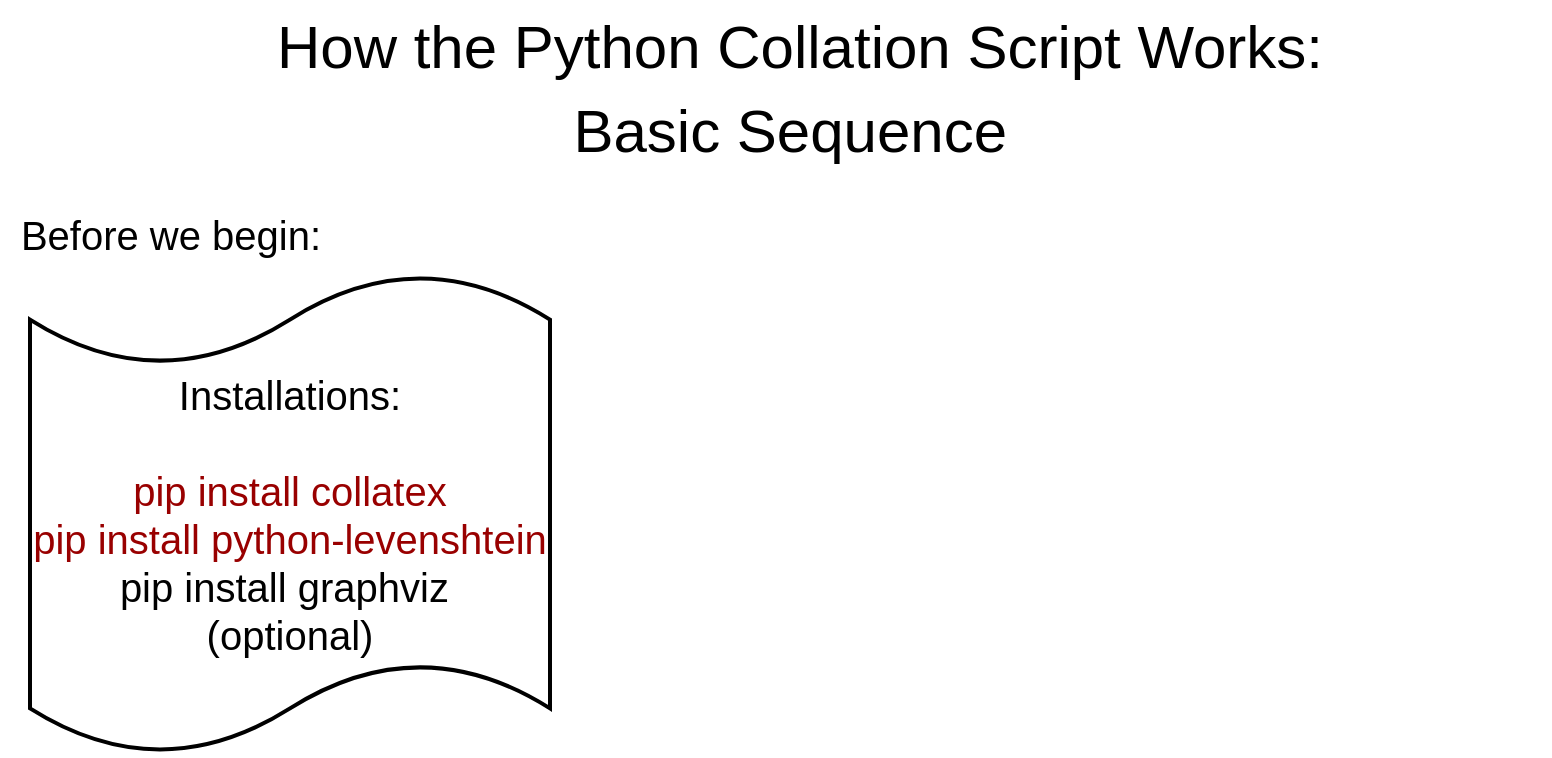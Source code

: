 <mxfile version="14.6.13" type="device"><diagram id="CQvKJTgiQImbe8a0Sck3" name="Page-1"><mxGraphModel dx="1106" dy="831" grid="1" gridSize="10" guides="1" tooltips="1" connect="1" arrows="1" fold="1" page="1" pageScale="1" pageWidth="850" pageHeight="1100" math="0" shadow="0"><root><mxCell id="0"/><mxCell id="1" parent="0"/><mxCell id="yd0aEVW251MgMJrXC5Mf-15" value="&lt;font style=&quot;font-size: 30px&quot;&gt;How the Python Collation Script Works: &lt;br&gt;Basic Sequence&lt;/font&gt;&amp;nbsp;" style="text;html=1;align=center;verticalAlign=middle;whiteSpace=wrap;rounded=0;fillColor=none;fontSize=35;" vertex="1" parent="1"><mxGeometry x="40" y="60" width="750" height="10" as="geometry"/></mxCell><mxCell id="yd0aEVW251MgMJrXC5Mf-18" value="Installations:&lt;br&gt;&lt;br&gt;&lt;font color=&quot;#990000&quot;&gt;pip install collatex&lt;br&gt;pip install python-levenshtein&lt;/font&gt;&lt;br&gt;pip install graphviz&amp;nbsp;&lt;br&gt;(optional)" style="shape=tape;whiteSpace=wrap;html=1;strokeWidth=2;size=0.19;fontSize=20;" vertex="1" parent="1"><mxGeometry x="30" y="160" width="260" height="240" as="geometry"/></mxCell><mxCell id="yd0aEVW251MgMJrXC5Mf-20" value="Before we begin:" style="text;html=1;align=center;verticalAlign=middle;resizable=0;points=[];autosize=1;strokeColor=none;fontSize=20;" vertex="1" parent="1"><mxGeometry x="15" y="125" width="170" height="30" as="geometry"/></mxCell></root></mxGraphModel></diagram></mxfile>